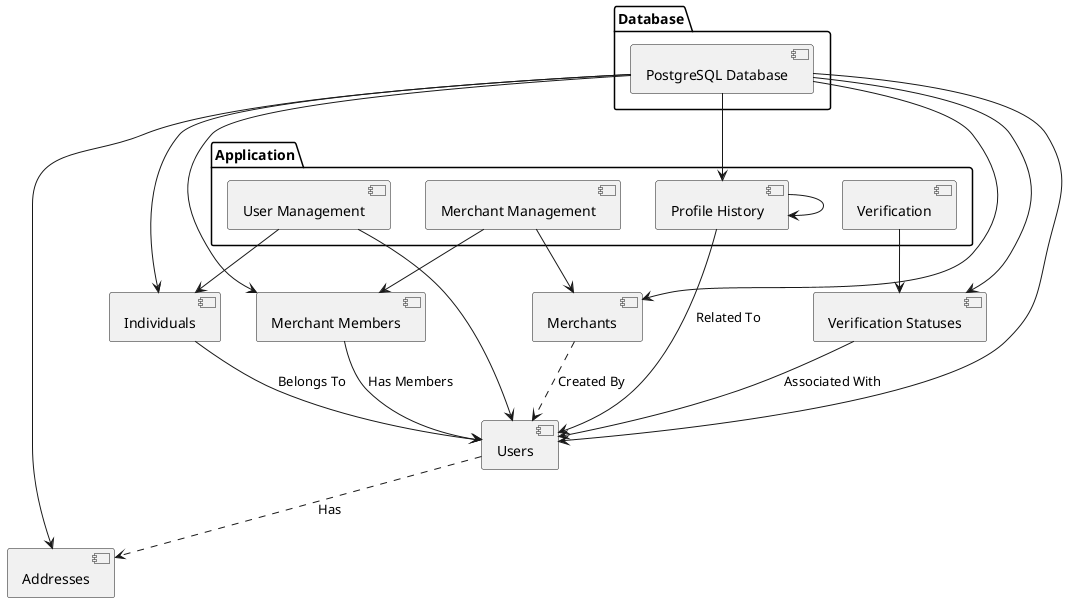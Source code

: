 @startuml
package "Application" {
    [User Management]
    [Merchant Management]
    [Verification]
    [Profile History]
}

package "Database" {
    [PostgreSQL Database]
}

[User Management] --> [Users]
[Merchant Management] --> [Merchants]
[Merchant Management] --> [Merchant Members]
[User Management] --> [Individuals]
[Verification] --> [Verification Statuses]
[Profile History] --> [Profile History]

[Users] ..> [Addresses] : "Has"
[Merchants] ..> [Users] : "Created By"
[Merchant Members] --> [Users] : "Has Members"
[Individuals] --> [Users] : "Belongs To"
[Verification Statuses] --> [Users] : "Associated With"
[Profile History] --> [Users] : "Related To"

[PostgreSQL Database] --> [Users]
[PostgreSQL Database] --> [Addresses]
[PostgreSQL Database] --> [Merchants]
[PostgreSQL Database] --> [Merchant Members]
[PostgreSQL Database] --> [Individuals]
[PostgreSQL Database] --> [Verification Statuses]
[PostgreSQL Database] --> [Profile History]
@enduml